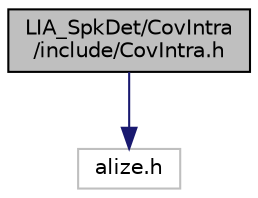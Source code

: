 digraph "LIA_SpkDet/CovIntra/include/CovIntra.h"
{
  edge [fontname="Helvetica",fontsize="10",labelfontname="Helvetica",labelfontsize="10"];
  node [fontname="Helvetica",fontsize="10",shape=record];
  Node1 [label="LIA_SpkDet/CovIntra\l/include/CovIntra.h",height=0.2,width=0.4,color="black", fillcolor="grey75", style="filled" fontcolor="black"];
  Node1 -> Node2 [color="midnightblue",fontsize="10",style="solid",fontname="Helvetica"];
  Node2 [label="alize.h",height=0.2,width=0.4,color="grey75", fillcolor="white", style="filled"];
}

